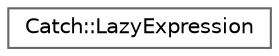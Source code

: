 digraph "Graphical Class Hierarchy"
{
 // LATEX_PDF_SIZE
  bgcolor="transparent";
  edge [fontname=Helvetica,fontsize=10,labelfontname=Helvetica,labelfontsize=10];
  node [fontname=Helvetica,fontsize=10,shape=box,height=0.2,width=0.4];
  rankdir="LR";
  Node0 [label="Catch::LazyExpression",height=0.2,width=0.4,color="grey40", fillcolor="white", style="filled",URL="$class_catch_1_1_lazy_expression.html",tooltip=" "];
}
